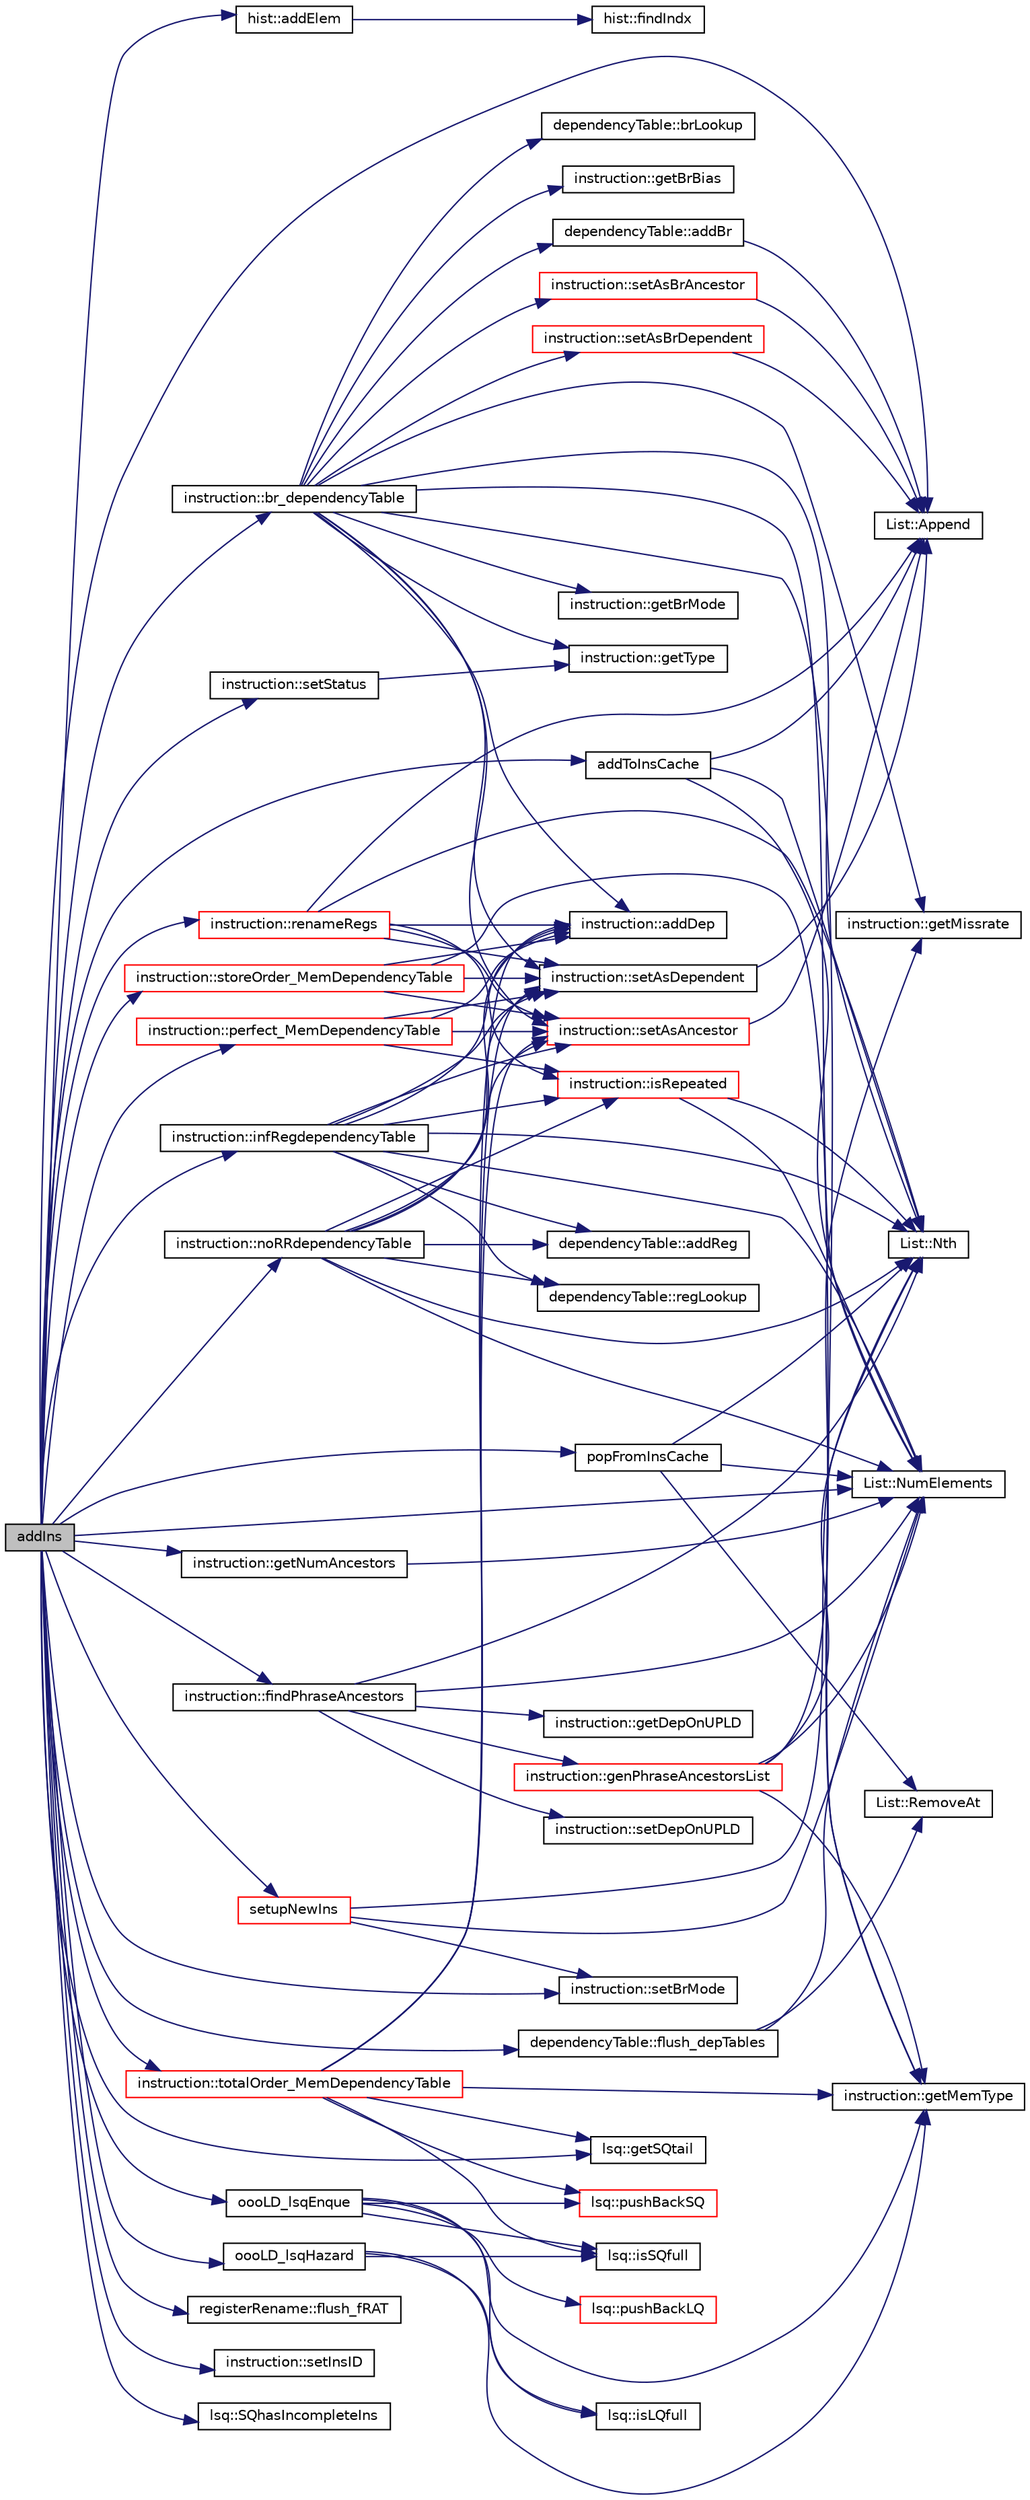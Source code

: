 digraph G
{
  edge [fontname="Helvetica",fontsize="10",labelfontname="Helvetica",labelfontsize="10"];
  node [fontname="Helvetica",fontsize="10",shape=record];
  rankdir=LR;
  Node1 [label="addIns",height=0.2,width=0.4,color="black", fillcolor="grey75", style="filled" fontcolor="black"];
  Node1 -> Node2 [color="midnightblue",fontsize="10",style="solid",fontname="Helvetica"];
  Node2 [label="hist::addElem",height=0.2,width=0.4,color="black", fillcolor="white", style="filled",URL="$classhist.html#a96c35d4ac2a2b1e3d2a5421788a38967"];
  Node2 -> Node3 [color="midnightblue",fontsize="10",style="solid",fontname="Helvetica"];
  Node3 [label="hist::findIndx",height=0.2,width=0.4,color="black", fillcolor="white", style="filled",URL="$classhist.html#a800c9a2059ab0a238f309e452d1ebdfd"];
  Node1 -> Node4 [color="midnightblue",fontsize="10",style="solid",fontname="Helvetica"];
  Node4 [label="addToInsCache",height=0.2,width=0.4,color="black", fillcolor="white", style="filled",URL="$bkEnd_8cpp.html#adf93e43bd3a6a80076405e72701ecc93"];
  Node4 -> Node5 [color="midnightblue",fontsize="10",style="solid",fontname="Helvetica"];
  Node5 [label="List::Append",height=0.2,width=0.4,color="black", fillcolor="white", style="filled",URL="$classList.html#a473190098e38206d0125b0737245e613"];
  Node4 -> Node6 [color="midnightblue",fontsize="10",style="solid",fontname="Helvetica"];
  Node6 [label="List::Nth",height=0.2,width=0.4,color="black", fillcolor="white", style="filled",URL="$classList.html#a5eb964816de33c85e1d46658ddf8c6c4"];
  Node4 -> Node7 [color="midnightblue",fontsize="10",style="solid",fontname="Helvetica"];
  Node7 [label="List::NumElements",height=0.2,width=0.4,color="black", fillcolor="white", style="filled",URL="$classList.html#ac2e9d50f703b01bf643fa6ce50837c26"];
  Node1 -> Node5 [color="midnightblue",fontsize="10",style="solid",fontname="Helvetica"];
  Node1 -> Node8 [color="midnightblue",fontsize="10",style="solid",fontname="Helvetica"];
  Node8 [label="instruction::br_dependencyTable",height=0.2,width=0.4,color="black", fillcolor="white", style="filled",URL="$classinstruction.html#a578f14a412f7d77a1e87aa52af78eade"];
  Node8 -> Node9 [color="midnightblue",fontsize="10",style="solid",fontname="Helvetica"];
  Node9 [label="dependencyTable::addBr",height=0.2,width=0.4,color="black", fillcolor="white", style="filled",URL="$classdependencyTable.html#a68cb3b1cdf38c24d1bfd5913112f6f24"];
  Node9 -> Node5 [color="midnightblue",fontsize="10",style="solid",fontname="Helvetica"];
  Node8 -> Node10 [color="midnightblue",fontsize="10",style="solid",fontname="Helvetica"];
  Node10 [label="instruction::addDep",height=0.2,width=0.4,color="black", fillcolor="white", style="filled",URL="$classinstruction.html#aeb756cec429aca99a341f069df268465"];
  Node8 -> Node11 [color="midnightblue",fontsize="10",style="solid",fontname="Helvetica"];
  Node11 [label="dependencyTable::brLookup",height=0.2,width=0.4,color="black", fillcolor="white", style="filled",URL="$classdependencyTable.html#a7896f0b48411dcb469ebb2647b84541c"];
  Node8 -> Node12 [color="midnightblue",fontsize="10",style="solid",fontname="Helvetica"];
  Node12 [label="instruction::getBrBias",height=0.2,width=0.4,color="black", fillcolor="white", style="filled",URL="$classinstruction.html#ac75c130a63a934b5e7e6ea4317a92a73"];
  Node8 -> Node13 [color="midnightblue",fontsize="10",style="solid",fontname="Helvetica"];
  Node13 [label="instruction::getBrMode",height=0.2,width=0.4,color="black", fillcolor="white", style="filled",URL="$classinstruction.html#a5ec270309f416ce62db5ea8e6478819d"];
  Node8 -> Node14 [color="midnightblue",fontsize="10",style="solid",fontname="Helvetica"];
  Node14 [label="instruction::getMemType",height=0.2,width=0.4,color="black", fillcolor="white", style="filled",URL="$classinstruction.html#a8051847b8731d697107d682564a7385f"];
  Node8 -> Node15 [color="midnightblue",fontsize="10",style="solid",fontname="Helvetica"];
  Node15 [label="instruction::getMissrate",height=0.2,width=0.4,color="black", fillcolor="white", style="filled",URL="$classinstruction.html#a7f04521e22bec22c519fdc44d7c8b83a"];
  Node8 -> Node16 [color="midnightblue",fontsize="10",style="solid",fontname="Helvetica"];
  Node16 [label="instruction::getType",height=0.2,width=0.4,color="black", fillcolor="white", style="filled",URL="$classinstruction.html#a47623362d505a662b974624f81288389"];
  Node8 -> Node6 [color="midnightblue",fontsize="10",style="solid",fontname="Helvetica"];
  Node8 -> Node7 [color="midnightblue",fontsize="10",style="solid",fontname="Helvetica"];
  Node8 -> Node17 [color="midnightblue",fontsize="10",style="solid",fontname="Helvetica"];
  Node17 [label="instruction::setAsAncestor",height=0.2,width=0.4,color="red", fillcolor="white", style="filled",URL="$classinstruction.html#aee7e55cf32812b46267a22bcb53da670"];
  Node17 -> Node5 [color="midnightblue",fontsize="10",style="solid",fontname="Helvetica"];
  Node8 -> Node18 [color="midnightblue",fontsize="10",style="solid",fontname="Helvetica"];
  Node18 [label="instruction::setAsBrAncestor",height=0.2,width=0.4,color="red", fillcolor="white", style="filled",URL="$classinstruction.html#a508aeb795698276978932acb2d81cfe2"];
  Node18 -> Node5 [color="midnightblue",fontsize="10",style="solid",fontname="Helvetica"];
  Node8 -> Node19 [color="midnightblue",fontsize="10",style="solid",fontname="Helvetica"];
  Node19 [label="instruction::setAsBrDependent",height=0.2,width=0.4,color="red", fillcolor="white", style="filled",URL="$classinstruction.html#af3e4f5b3744955fa671e22f75da8b0a5"];
  Node19 -> Node5 [color="midnightblue",fontsize="10",style="solid",fontname="Helvetica"];
  Node8 -> Node20 [color="midnightblue",fontsize="10",style="solid",fontname="Helvetica"];
  Node20 [label="instruction::setAsDependent",height=0.2,width=0.4,color="black", fillcolor="white", style="filled",URL="$classinstruction.html#ab2ba6828f1256186a787d933a6ca0868"];
  Node20 -> Node5 [color="midnightblue",fontsize="10",style="solid",fontname="Helvetica"];
  Node1 -> Node21 [color="midnightblue",fontsize="10",style="solid",fontname="Helvetica"];
  Node21 [label="instruction::findPhraseAncestors",height=0.2,width=0.4,color="black", fillcolor="white", style="filled",URL="$classinstruction.html#aed4714151da7fbcbe65485e5699cd72c"];
  Node21 -> Node22 [color="midnightblue",fontsize="10",style="solid",fontname="Helvetica"];
  Node22 [label="instruction::genPhraseAncestorsList",height=0.2,width=0.4,color="red", fillcolor="white", style="filled",URL="$classinstruction.html#af5a1d9e1a8a25f768c3dadf66fb83362"];
  Node22 -> Node14 [color="midnightblue",fontsize="10",style="solid",fontname="Helvetica"];
  Node22 -> Node15 [color="midnightblue",fontsize="10",style="solid",fontname="Helvetica"];
  Node22 -> Node6 [color="midnightblue",fontsize="10",style="solid",fontname="Helvetica"];
  Node22 -> Node7 [color="midnightblue",fontsize="10",style="solid",fontname="Helvetica"];
  Node21 -> Node23 [color="midnightblue",fontsize="10",style="solid",fontname="Helvetica"];
  Node23 [label="instruction::getDepOnUPLD",height=0.2,width=0.4,color="black", fillcolor="white", style="filled",URL="$classinstruction.html#aa523eec9522b3dfa68918b24c378fcc2"];
  Node21 -> Node6 [color="midnightblue",fontsize="10",style="solid",fontname="Helvetica"];
  Node21 -> Node7 [color="midnightblue",fontsize="10",style="solid",fontname="Helvetica"];
  Node21 -> Node24 [color="midnightblue",fontsize="10",style="solid",fontname="Helvetica"];
  Node24 [label="instruction::setDepOnUPLD",height=0.2,width=0.4,color="black", fillcolor="white", style="filled",URL="$classinstruction.html#a99ed8de1173de1012b31333788a3e1a9"];
  Node1 -> Node25 [color="midnightblue",fontsize="10",style="solid",fontname="Helvetica"];
  Node25 [label="dependencyTable::flush_depTables",height=0.2,width=0.4,color="black", fillcolor="white", style="filled",URL="$classdependencyTable.html#a8ce45687a518285a6ff32081b8d44125"];
  Node25 -> Node7 [color="midnightblue",fontsize="10",style="solid",fontname="Helvetica"];
  Node25 -> Node26 [color="midnightblue",fontsize="10",style="solid",fontname="Helvetica"];
  Node26 [label="List::RemoveAt",height=0.2,width=0.4,color="black", fillcolor="white", style="filled",URL="$classList.html#af17f72d263f90d53ea8501b5b1853470"];
  Node1 -> Node27 [color="midnightblue",fontsize="10",style="solid",fontname="Helvetica"];
  Node27 [label="registerRename::flush_fRAT",height=0.2,width=0.4,color="black", fillcolor="white", style="filled",URL="$classregisterRename.html#a6784336e03b69e69d69de839a0ab1b07"];
  Node1 -> Node28 [color="midnightblue",fontsize="10",style="solid",fontname="Helvetica"];
  Node28 [label="instruction::getNumAncestors",height=0.2,width=0.4,color="black", fillcolor="white", style="filled",URL="$classinstruction.html#a2e29e3536ad20c65b6c7b76ba6e37ad8"];
  Node28 -> Node7 [color="midnightblue",fontsize="10",style="solid",fontname="Helvetica"];
  Node1 -> Node29 [color="midnightblue",fontsize="10",style="solid",fontname="Helvetica"];
  Node29 [label="lsq::getSQtail",height=0.2,width=0.4,color="black", fillcolor="white", style="filled",URL="$classlsq.html#a286e28a30ce1b7752d5ce9eb0f77d6ae"];
  Node1 -> Node30 [color="midnightblue",fontsize="10",style="solid",fontname="Helvetica"];
  Node30 [label="instruction::infRegdependencyTable",height=0.2,width=0.4,color="black", fillcolor="white", style="filled",URL="$classinstruction.html#ab04c4389f9057613f1ca69d89509f531"];
  Node30 -> Node10 [color="midnightblue",fontsize="10",style="solid",fontname="Helvetica"];
  Node30 -> Node31 [color="midnightblue",fontsize="10",style="solid",fontname="Helvetica"];
  Node31 [label="dependencyTable::addReg",height=0.2,width=0.4,color="black", fillcolor="white", style="filled",URL="$classdependencyTable.html#a8ef091ae6d3ca417958673d50fd9a8a6"];
  Node30 -> Node32 [color="midnightblue",fontsize="10",style="solid",fontname="Helvetica"];
  Node32 [label="instruction::isRepeated",height=0.2,width=0.4,color="red", fillcolor="white", style="filled",URL="$classinstruction.html#a8d938a7c74c2bd36d0e5565cf933d9d5"];
  Node32 -> Node6 [color="midnightblue",fontsize="10",style="solid",fontname="Helvetica"];
  Node32 -> Node7 [color="midnightblue",fontsize="10",style="solid",fontname="Helvetica"];
  Node30 -> Node6 [color="midnightblue",fontsize="10",style="solid",fontname="Helvetica"];
  Node30 -> Node7 [color="midnightblue",fontsize="10",style="solid",fontname="Helvetica"];
  Node30 -> Node33 [color="midnightblue",fontsize="10",style="solid",fontname="Helvetica"];
  Node33 [label="dependencyTable::regLookup",height=0.2,width=0.4,color="black", fillcolor="white", style="filled",URL="$classdependencyTable.html#a38380b935c33267006d7242d1b72e62a"];
  Node30 -> Node17 [color="midnightblue",fontsize="10",style="solid",fontname="Helvetica"];
  Node30 -> Node20 [color="midnightblue",fontsize="10",style="solid",fontname="Helvetica"];
  Node1 -> Node34 [color="midnightblue",fontsize="10",style="solid",fontname="Helvetica"];
  Node34 [label="instruction::noRRdependencyTable",height=0.2,width=0.4,color="black", fillcolor="white", style="filled",URL="$classinstruction.html#a096c7696da9989235116d28996b34143"];
  Node34 -> Node10 [color="midnightblue",fontsize="10",style="solid",fontname="Helvetica"];
  Node34 -> Node31 [color="midnightblue",fontsize="10",style="solid",fontname="Helvetica"];
  Node34 -> Node32 [color="midnightblue",fontsize="10",style="solid",fontname="Helvetica"];
  Node34 -> Node6 [color="midnightblue",fontsize="10",style="solid",fontname="Helvetica"];
  Node34 -> Node7 [color="midnightblue",fontsize="10",style="solid",fontname="Helvetica"];
  Node34 -> Node33 [color="midnightblue",fontsize="10",style="solid",fontname="Helvetica"];
  Node34 -> Node17 [color="midnightblue",fontsize="10",style="solid",fontname="Helvetica"];
  Node34 -> Node20 [color="midnightblue",fontsize="10",style="solid",fontname="Helvetica"];
  Node1 -> Node7 [color="midnightblue",fontsize="10",style="solid",fontname="Helvetica"];
  Node1 -> Node35 [color="midnightblue",fontsize="10",style="solid",fontname="Helvetica"];
  Node35 [label="oooLD_lsqEnque",height=0.2,width=0.4,color="black", fillcolor="white", style="filled",URL="$oooLD__lsq__ctrl_8cpp.html#a7a106e3227c6b993bfcfcdb3d72889b6"];
  Node35 -> Node14 [color="midnightblue",fontsize="10",style="solid",fontname="Helvetica"];
  Node35 -> Node36 [color="midnightblue",fontsize="10",style="solid",fontname="Helvetica"];
  Node36 [label="lsq::isLQfull",height=0.2,width=0.4,color="black", fillcolor="white", style="filled",URL="$classlsq.html#af9716eece00fa2c3782af7eac2584f56"];
  Node35 -> Node37 [color="midnightblue",fontsize="10",style="solid",fontname="Helvetica"];
  Node37 [label="lsq::isSQfull",height=0.2,width=0.4,color="black", fillcolor="white", style="filled",URL="$classlsq.html#afc76def93e0f2ac0c56a92e1dc8d7efd"];
  Node35 -> Node38 [color="midnightblue",fontsize="10",style="solid",fontname="Helvetica"];
  Node38 [label="lsq::pushBackLQ",height=0.2,width=0.4,color="red", fillcolor="white", style="filled",URL="$classlsq.html#afd8f458e37a4132439d67b346950e7b8"];
  Node35 -> Node39 [color="midnightblue",fontsize="10",style="solid",fontname="Helvetica"];
  Node39 [label="lsq::pushBackSQ",height=0.2,width=0.4,color="red", fillcolor="white", style="filled",URL="$classlsq.html#a9a3ea7ed05bbcf12b332a18fc84a317a"];
  Node1 -> Node40 [color="midnightblue",fontsize="10",style="solid",fontname="Helvetica"];
  Node40 [label="oooLD_lsqHazard",height=0.2,width=0.4,color="black", fillcolor="white", style="filled",URL="$oooLD__lsq__ctrl_8cpp.html#afb1415b51027a14b1ffbd9e8e08a5d13"];
  Node40 -> Node14 [color="midnightblue",fontsize="10",style="solid",fontname="Helvetica"];
  Node40 -> Node36 [color="midnightblue",fontsize="10",style="solid",fontname="Helvetica"];
  Node40 -> Node37 [color="midnightblue",fontsize="10",style="solid",fontname="Helvetica"];
  Node1 -> Node41 [color="midnightblue",fontsize="10",style="solid",fontname="Helvetica"];
  Node41 [label="instruction::perfect_MemDependencyTable",height=0.2,width=0.4,color="red", fillcolor="white", style="filled",URL="$classinstruction.html#a213dc8dc75e0df8b8be759462b3cb8b9"];
  Node41 -> Node10 [color="midnightblue",fontsize="10",style="solid",fontname="Helvetica"];
  Node41 -> Node32 [color="midnightblue",fontsize="10",style="solid",fontname="Helvetica"];
  Node41 -> Node17 [color="midnightblue",fontsize="10",style="solid",fontname="Helvetica"];
  Node41 -> Node20 [color="midnightblue",fontsize="10",style="solid",fontname="Helvetica"];
  Node1 -> Node42 [color="midnightblue",fontsize="10",style="solid",fontname="Helvetica"];
  Node42 [label="popFromInsCache",height=0.2,width=0.4,color="black", fillcolor="white", style="filled",URL="$bkEnd_8cpp.html#ae394aec2b634fd76cd5c65bcd6ef019e"];
  Node42 -> Node6 [color="midnightblue",fontsize="10",style="solid",fontname="Helvetica"];
  Node42 -> Node7 [color="midnightblue",fontsize="10",style="solid",fontname="Helvetica"];
  Node42 -> Node26 [color="midnightblue",fontsize="10",style="solid",fontname="Helvetica"];
  Node1 -> Node43 [color="midnightblue",fontsize="10",style="solid",fontname="Helvetica"];
  Node43 [label="instruction::renameRegs",height=0.2,width=0.4,color="red", fillcolor="white", style="filled",URL="$classinstruction.html#a6dfbd578c46bb88f5b7ac61b74b7fba4"];
  Node43 -> Node10 [color="midnightblue",fontsize="10",style="solid",fontname="Helvetica"];
  Node43 -> Node5 [color="midnightblue",fontsize="10",style="solid",fontname="Helvetica"];
  Node43 -> Node32 [color="midnightblue",fontsize="10",style="solid",fontname="Helvetica"];
  Node43 -> Node6 [color="midnightblue",fontsize="10",style="solid",fontname="Helvetica"];
  Node43 -> Node17 [color="midnightblue",fontsize="10",style="solid",fontname="Helvetica"];
  Node43 -> Node20 [color="midnightblue",fontsize="10",style="solid",fontname="Helvetica"];
  Node1 -> Node44 [color="midnightblue",fontsize="10",style="solid",fontname="Helvetica"];
  Node44 [label="instruction::setBrMode",height=0.2,width=0.4,color="black", fillcolor="white", style="filled",URL="$classinstruction.html#ad7dcd18feb686b41ab57e15e00cf04a6"];
  Node1 -> Node45 [color="midnightblue",fontsize="10",style="solid",fontname="Helvetica"];
  Node45 [label="instruction::setInsID",height=0.2,width=0.4,color="black", fillcolor="white", style="filled",URL="$classinstruction.html#a3ad74e598e69178490590655303466a1"];
  Node1 -> Node46 [color="midnightblue",fontsize="10",style="solid",fontname="Helvetica"];
  Node46 [label="instruction::setStatus",height=0.2,width=0.4,color="black", fillcolor="white", style="filled",URL="$classinstruction.html#ab4b1bbe98c775d3a1fab0ed281a4ad4f"];
  Node46 -> Node16 [color="midnightblue",fontsize="10",style="solid",fontname="Helvetica"];
  Node1 -> Node47 [color="midnightblue",fontsize="10",style="solid",fontname="Helvetica"];
  Node47 [label="setupNewIns",height=0.2,width=0.4,color="red", fillcolor="white", style="filled",URL="$bkEnd_8cpp.html#ae65f5a08a89109ce2afb34faaf30edac"];
  Node47 -> Node6 [color="midnightblue",fontsize="10",style="solid",fontname="Helvetica"];
  Node47 -> Node7 [color="midnightblue",fontsize="10",style="solid",fontname="Helvetica"];
  Node47 -> Node44 [color="midnightblue",fontsize="10",style="solid",fontname="Helvetica"];
  Node1 -> Node48 [color="midnightblue",fontsize="10",style="solid",fontname="Helvetica"];
  Node48 [label="lsq::SQhasIncompleteIns",height=0.2,width=0.4,color="black", fillcolor="white", style="filled",URL="$classlsq.html#a6cef821f12c3616018959338e23a8578"];
  Node1 -> Node49 [color="midnightblue",fontsize="10",style="solid",fontname="Helvetica"];
  Node49 [label="instruction::storeOrder_MemDependencyTable",height=0.2,width=0.4,color="red", fillcolor="white", style="filled",URL="$classinstruction.html#ab817675ba27852b024c813bb5387b058"];
  Node49 -> Node10 [color="midnightblue",fontsize="10",style="solid",fontname="Helvetica"];
  Node49 -> Node14 [color="midnightblue",fontsize="10",style="solid",fontname="Helvetica"];
  Node49 -> Node17 [color="midnightblue",fontsize="10",style="solid",fontname="Helvetica"];
  Node49 -> Node20 [color="midnightblue",fontsize="10",style="solid",fontname="Helvetica"];
  Node1 -> Node50 [color="midnightblue",fontsize="10",style="solid",fontname="Helvetica"];
  Node50 [label="instruction::totalOrder_MemDependencyTable",height=0.2,width=0.4,color="red", fillcolor="white", style="filled",URL="$classinstruction.html#a939213a50cdd3a5e31f6d543d5408b15"];
  Node50 -> Node10 [color="midnightblue",fontsize="10",style="solid",fontname="Helvetica"];
  Node50 -> Node14 [color="midnightblue",fontsize="10",style="solid",fontname="Helvetica"];
  Node50 -> Node29 [color="midnightblue",fontsize="10",style="solid",fontname="Helvetica"];
  Node50 -> Node37 [color="midnightblue",fontsize="10",style="solid",fontname="Helvetica"];
  Node50 -> Node39 [color="midnightblue",fontsize="10",style="solid",fontname="Helvetica"];
  Node50 -> Node17 [color="midnightblue",fontsize="10",style="solid",fontname="Helvetica"];
  Node50 -> Node20 [color="midnightblue",fontsize="10",style="solid",fontname="Helvetica"];
}
